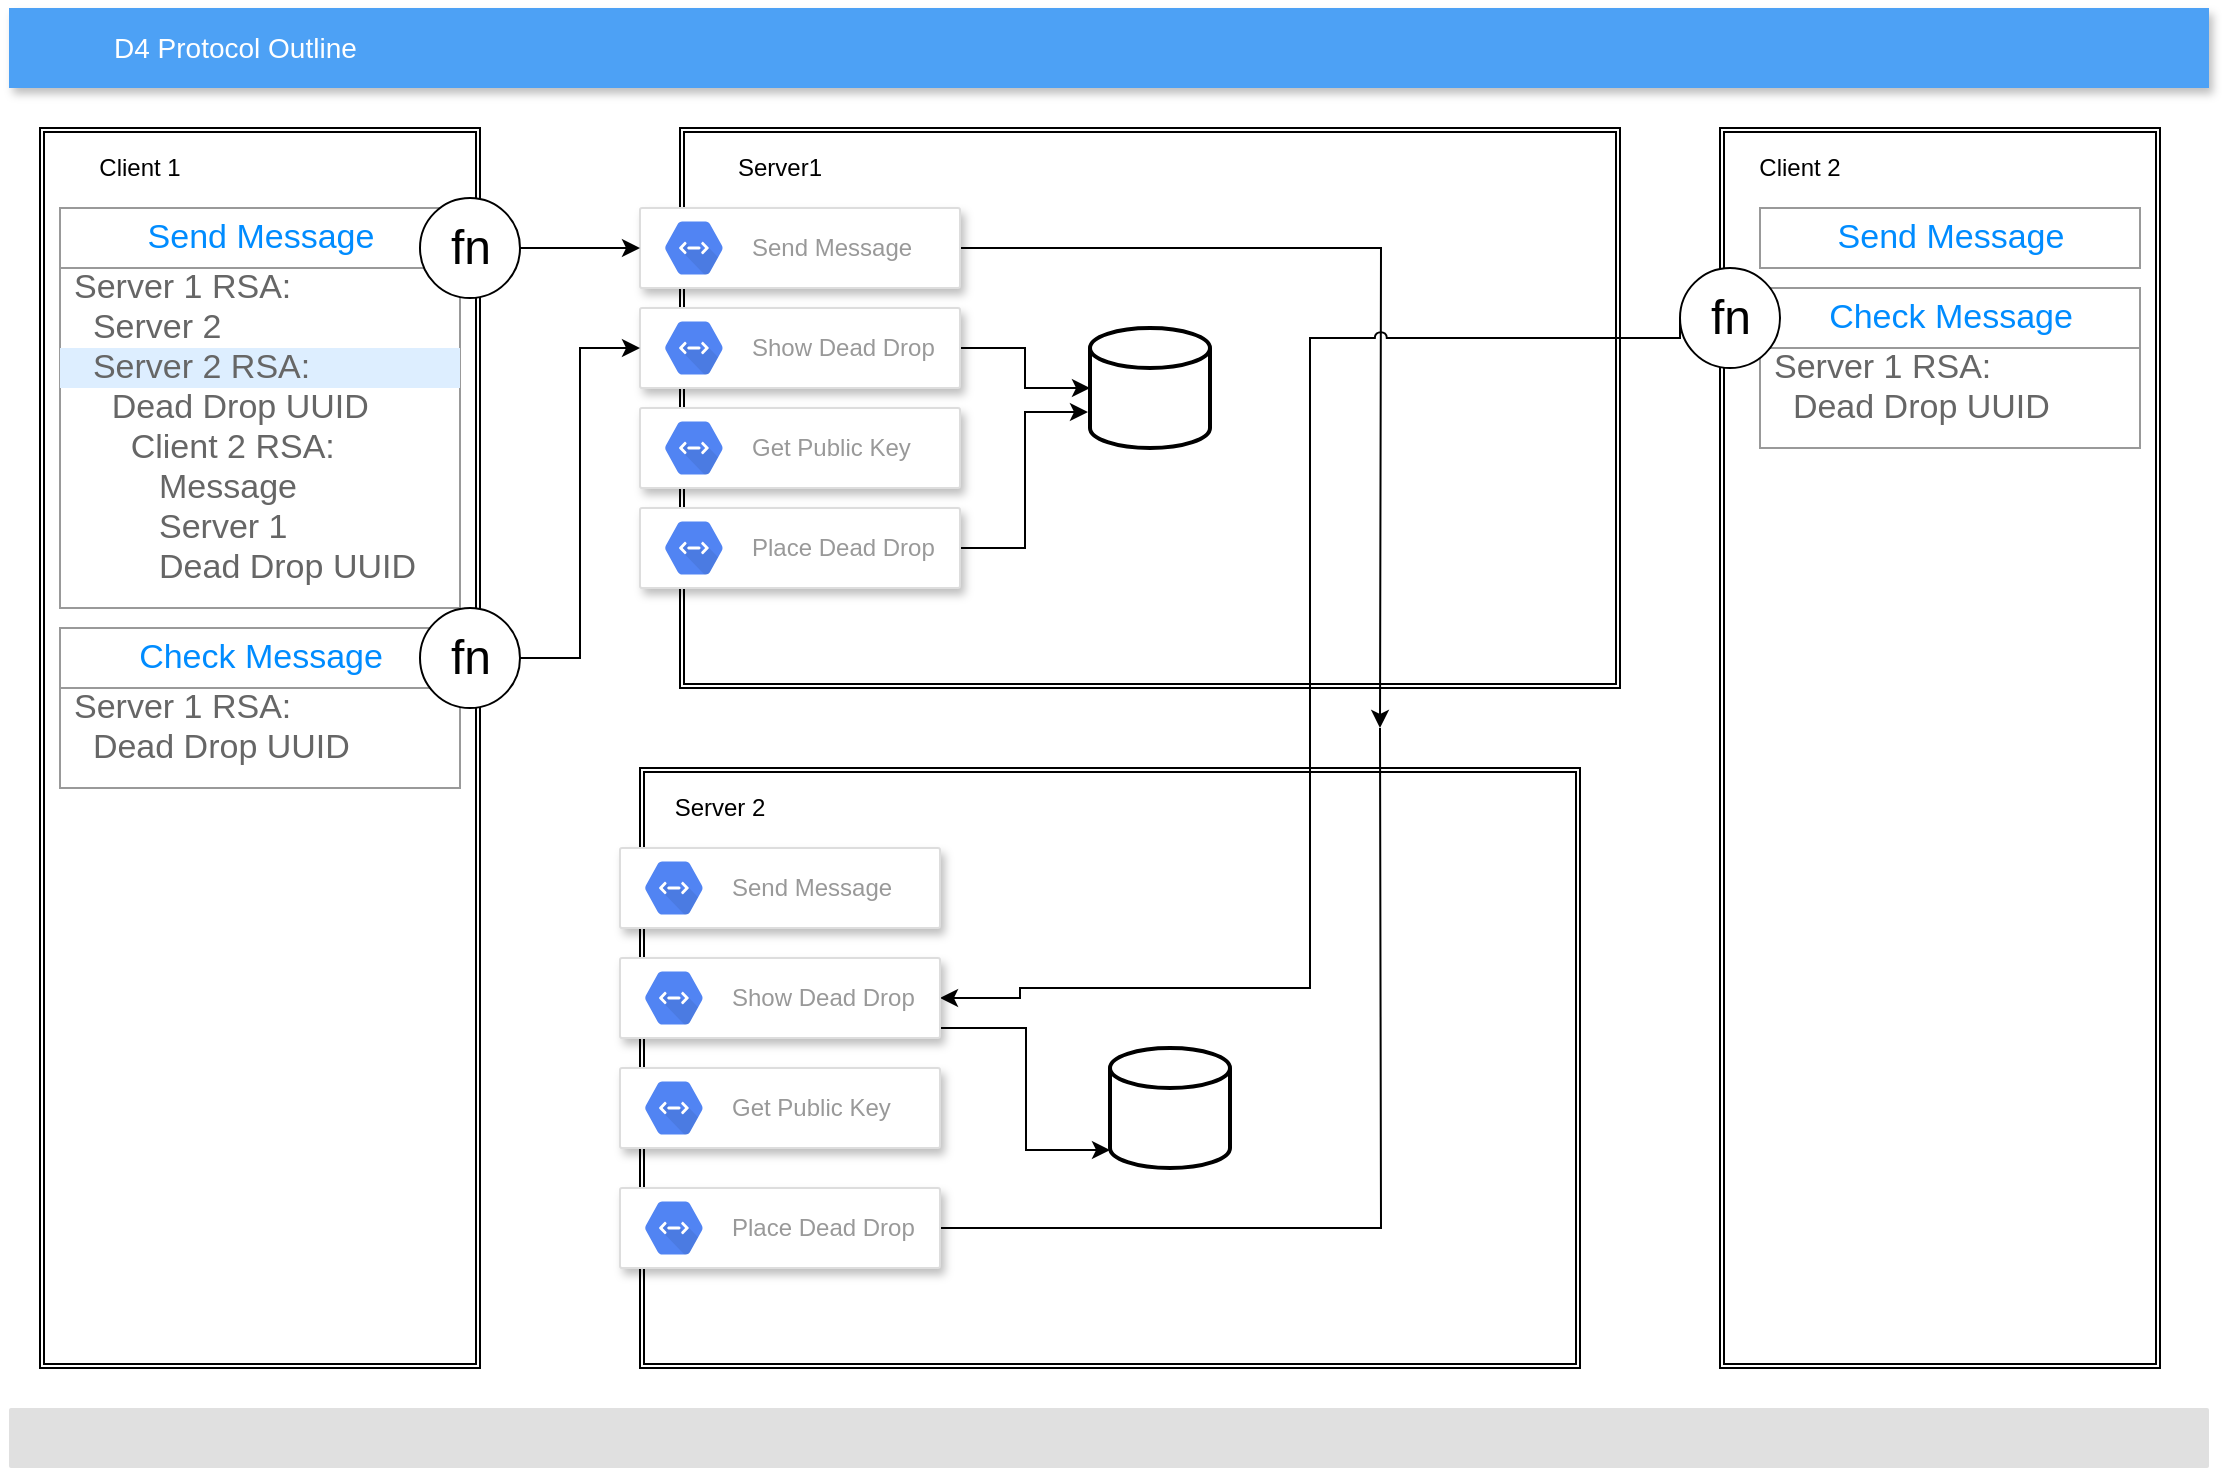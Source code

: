 <mxfile version="12.7.9" type="github">
  <diagram id="f106602c-feb2-e66a-4537-3a34d633f6aa" name="Page-1">
    <mxGraphModel dx="864" dy="776" grid="1" gridSize="10" guides="1" tooltips="1" connect="1" arrows="1" fold="1" page="1" pageScale="1" pageWidth="1169" pageHeight="827" background="#ffffff" math="0" shadow="0">
      <root>
        <mxCell id="0" />
        <mxCell id="1" parent="0" />
        <mxCell id="2" value="&lt;div&gt;D4 Protocol Outline&lt;/div&gt;" style="fillColor=#4DA1F5;strokeColor=none;shadow=1;gradientColor=none;fontSize=14;align=left;spacingLeft=50;fontColor=#ffffff;html=1;" parent="1" vertex="1">
          <mxGeometry x="34.5" y="40" width="1100" height="40" as="geometry" />
        </mxCell>
        <mxCell id="16" value="" style="rounded=1;absoluteArcSize=1;arcSize=2;html=1;strokeColor=none;gradientColor=none;shadow=0;dashed=0;strokeColor=none;fontSize=12;fontColor=#9E9E9E;align=left;verticalAlign=top;spacing=10;spacingTop=-4;fillColor=#E0E0E0;" parent="1" vertex="1">
          <mxGeometry x="34.5" y="740" width="1100" height="30" as="geometry" />
        </mxCell>
        <mxCell id="adgGO3WTwog3rF3tSFoA-414" value="" style="shape=ext;double=1;rounded=0;whiteSpace=wrap;html=1;" parent="1" vertex="1">
          <mxGeometry x="50" y="100" width="220" height="620" as="geometry" />
        </mxCell>
        <mxCell id="adgGO3WTwog3rF3tSFoA-416" value="" style="shape=ext;double=1;rounded=0;whiteSpace=wrap;html=1;" parent="1" vertex="1">
          <mxGeometry x="350" y="420" width="470" height="300" as="geometry" />
        </mxCell>
        <mxCell id="adgGO3WTwog3rF3tSFoA-417" value="" style="shape=ext;double=1;rounded=0;whiteSpace=wrap;html=1;" parent="1" vertex="1">
          <mxGeometry x="370" y="100" width="470" height="280" as="geometry" />
        </mxCell>
        <mxCell id="adgGO3WTwog3rF3tSFoA-418" value="" style="shape=ext;double=1;rounded=0;whiteSpace=wrap;html=1;" parent="1" vertex="1">
          <mxGeometry x="890" y="100" width="220" height="620" as="geometry" />
        </mxCell>
        <mxCell id="adgGO3WTwog3rF3tSFoA-419" value="Client 1" style="text;html=1;strokeColor=none;fillColor=none;align=center;verticalAlign=middle;whiteSpace=wrap;rounded=0;" parent="1" vertex="1">
          <mxGeometry x="70" y="110" width="60" height="20" as="geometry" />
        </mxCell>
        <mxCell id="adgGO3WTwog3rF3tSFoA-420" value="Server1" style="text;html=1;strokeColor=none;fillColor=none;align=center;verticalAlign=middle;whiteSpace=wrap;rounded=0;" parent="1" vertex="1">
          <mxGeometry x="390" y="110" width="60" height="20" as="geometry" />
        </mxCell>
        <mxCell id="adgGO3WTwog3rF3tSFoA-421" value="Server 2" style="text;html=1;strokeColor=none;fillColor=none;align=center;verticalAlign=middle;whiteSpace=wrap;rounded=0;" parent="1" vertex="1">
          <mxGeometry x="360" y="430" width="60" height="20" as="geometry" />
        </mxCell>
        <mxCell id="adgGO3WTwog3rF3tSFoA-422" value="Client 2" style="text;html=1;strokeColor=none;fillColor=none;align=center;verticalAlign=middle;whiteSpace=wrap;rounded=0;" parent="1" vertex="1">
          <mxGeometry x="900" y="110" width="60" height="20" as="geometry" />
        </mxCell>
        <mxCell id="adgGO3WTwog3rF3tSFoA-477" style="edgeStyle=orthogonalEdgeStyle;rounded=0;orthogonalLoop=1;jettySize=auto;html=1;elbow=vertical;jumpStyle=arc;jumpSize=12;" parent="1" source="adgGO3WTwog3rF3tSFoA-426" edge="1">
          <mxGeometry relative="1" as="geometry">
            <mxPoint x="720" y="400" as="targetPoint" />
          </mxGeometry>
        </mxCell>
        <mxCell id="adgGO3WTwog3rF3tSFoA-426" value="" style="strokeColor=#dddddd;shadow=1;strokeWidth=1;rounded=1;absoluteArcSize=1;arcSize=2;" parent="1" vertex="1">
          <mxGeometry x="350" y="140" width="160" height="40" as="geometry" />
        </mxCell>
        <mxCell id="adgGO3WTwog3rF3tSFoA-427" value="Send Message" style="dashed=0;connectable=0;html=1;fillColor=#5184F3;strokeColor=none;shape=mxgraph.gcp2.hexIcon;prIcon=cloud_endpoints;part=1;labelPosition=right;verticalLabelPosition=middle;align=left;verticalAlign=middle;spacingLeft=5;fontColor=#999999;fontSize=12;" parent="adgGO3WTwog3rF3tSFoA-426" vertex="1">
          <mxGeometry y="0.5" width="44" height="39" relative="1" as="geometry">
            <mxPoint x="5" y="-19.5" as="offset" />
          </mxGeometry>
        </mxCell>
        <mxCell id="adgGO3WTwog3rF3tSFoA-522" style="edgeStyle=orthogonalEdgeStyle;rounded=0;orthogonalLoop=1;jettySize=auto;html=1;entryX=0;entryY=0.5;entryDx=0;entryDy=0;entryPerimeter=0;endArrow=classic;endFill=1;" parent="1" source="adgGO3WTwog3rF3tSFoA-428" target="adgGO3WTwog3rF3tSFoA-520" edge="1">
          <mxGeometry relative="1" as="geometry" />
        </mxCell>
        <mxCell id="adgGO3WTwog3rF3tSFoA-428" value="" style="strokeColor=#dddddd;shadow=1;strokeWidth=1;rounded=1;absoluteArcSize=1;arcSize=2;" parent="1" vertex="1">
          <mxGeometry x="350" y="190" width="160" height="40" as="geometry" />
        </mxCell>
        <mxCell id="adgGO3WTwog3rF3tSFoA-429" value="Show Dead Drop" style="dashed=0;connectable=0;html=1;fillColor=#5184F3;strokeColor=none;shape=mxgraph.gcp2.hexIcon;prIcon=cloud_endpoints;part=1;labelPosition=right;verticalLabelPosition=middle;align=left;verticalAlign=middle;spacingLeft=5;fontColor=#999999;fontSize=12;" parent="adgGO3WTwog3rF3tSFoA-428" vertex="1">
          <mxGeometry y="0.5" width="44" height="39" relative="1" as="geometry">
            <mxPoint x="5" y="-19.5" as="offset" />
          </mxGeometry>
        </mxCell>
        <mxCell id="adgGO3WTwog3rF3tSFoA-430" value="" style="strokeColor=#dddddd;shadow=1;strokeWidth=1;rounded=1;absoluteArcSize=1;arcSize=2;" parent="1" vertex="1">
          <mxGeometry x="350" y="240" width="160" height="40" as="geometry" />
        </mxCell>
        <mxCell id="adgGO3WTwog3rF3tSFoA-431" value="Get Public Key" style="dashed=0;connectable=0;html=1;fillColor=#5184F3;strokeColor=none;shape=mxgraph.gcp2.hexIcon;prIcon=cloud_endpoints;part=1;labelPosition=right;verticalLabelPosition=middle;align=left;verticalAlign=middle;spacingLeft=5;fontColor=#999999;fontSize=12;" parent="adgGO3WTwog3rF3tSFoA-430" vertex="1">
          <mxGeometry y="0.5" width="44" height="39" relative="1" as="geometry">
            <mxPoint x="5" y="-19.5" as="offset" />
          </mxGeometry>
        </mxCell>
        <mxCell id="adgGO3WTwog3rF3tSFoA-523" style="edgeStyle=orthogonalEdgeStyle;rounded=0;orthogonalLoop=1;jettySize=auto;html=1;entryX=-0.017;entryY=0.7;entryDx=0;entryDy=0;entryPerimeter=0;endArrow=classic;endFill=1;" parent="1" source="adgGO3WTwog3rF3tSFoA-434" target="adgGO3WTwog3rF3tSFoA-520" edge="1">
          <mxGeometry relative="1" as="geometry" />
        </mxCell>
        <mxCell id="adgGO3WTwog3rF3tSFoA-434" value="" style="strokeColor=#dddddd;shadow=1;strokeWidth=1;rounded=1;absoluteArcSize=1;arcSize=2;" parent="1" vertex="1">
          <mxGeometry x="350" y="290" width="160" height="40" as="geometry" />
        </mxCell>
        <mxCell id="adgGO3WTwog3rF3tSFoA-435" value="Place Dead Drop" style="dashed=0;connectable=0;html=1;fillColor=#5184F3;strokeColor=none;shape=mxgraph.gcp2.hexIcon;prIcon=cloud_endpoints;part=1;labelPosition=right;verticalLabelPosition=middle;align=left;verticalAlign=middle;spacingLeft=5;fontColor=#999999;fontSize=12;" parent="adgGO3WTwog3rF3tSFoA-434" vertex="1">
          <mxGeometry y="0.5" width="44" height="39" relative="1" as="geometry">
            <mxPoint x="5" y="-19.5" as="offset" />
          </mxGeometry>
        </mxCell>
        <mxCell id="adgGO3WTwog3rF3tSFoA-453" style="edgeStyle=orthogonalEdgeStyle;rounded=0;orthogonalLoop=1;jettySize=auto;html=1;entryX=0;entryY=0.5;entryDx=0;entryDy=0;exitX=1;exitY=0.5;exitDx=0;exitDy=0;exitPerimeter=0;" parent="1" source="adgGO3WTwog3rF3tSFoA-525" target="adgGO3WTwog3rF3tSFoA-426" edge="1">
          <mxGeometry relative="1" as="geometry">
            <mxPoint x="307" y="165" as="sourcePoint" />
          </mxGeometry>
        </mxCell>
        <mxCell id="adgGO3WTwog3rF3tSFoA-468" style="edgeStyle=orthogonalEdgeStyle;rounded=0;orthogonalLoop=1;jettySize=auto;html=1;entryX=0;entryY=0.5;entryDx=0;entryDy=0;exitX=1;exitY=0.5;exitDx=0;exitDy=0;exitPerimeter=0;" parent="1" source="adgGO3WTwog3rF3tSFoA-526" target="adgGO3WTwog3rF3tSFoA-428" edge="1">
          <mxGeometry relative="1" as="geometry">
            <mxPoint x="307" y="375" as="sourcePoint" />
          </mxGeometry>
        </mxCell>
        <mxCell id="adgGO3WTwog3rF3tSFoA-519" style="edgeStyle=orthogonalEdgeStyle;rounded=0;orthogonalLoop=1;jettySize=auto;html=1;entryX=1;entryY=0.5;entryDx=0;entryDy=0;endArrow=classic;endFill=1;jumpStyle=arc;exitX=0;exitY=0.5;exitDx=0;exitDy=0;exitPerimeter=0;" parent="1" source="adgGO3WTwog3rF3tSFoA-527" target="adgGO3WTwog3rF3tSFoA-471" edge="1">
          <mxGeometry relative="1" as="geometry">
            <mxPoint x="863" y="205" as="sourcePoint" />
            <Array as="points">
              <mxPoint x="870" y="205" />
              <mxPoint x="685" y="205" />
              <mxPoint x="685" y="530" />
              <mxPoint x="540" y="530" />
              <mxPoint x="540" y="535" />
            </Array>
          </mxGeometry>
        </mxCell>
        <mxCell id="adgGO3WTwog3rF3tSFoA-439" value="" style="strokeWidth=1;shadow=0;dashed=0;align=center;html=1;shape=mxgraph.mockup.forms.rrect;rSize=0;strokeColor=#999999;fillColor=#ffffff;" parent="1" vertex="1">
          <mxGeometry x="60" y="140" width="200" height="200" as="geometry" />
        </mxCell>
        <mxCell id="adgGO3WTwog3rF3tSFoA-440" value="Send Message" style="strokeWidth=1;shadow=0;dashed=0;align=center;html=1;shape=mxgraph.mockup.forms.rrect;rSize=0;strokeColor=#999999;fontColor=#008cff;fontSize=17;fillColor=#ffffff;resizeWidth=1;" parent="adgGO3WTwog3rF3tSFoA-439" vertex="1">
          <mxGeometry width="200" height="30" relative="1" as="geometry" />
        </mxCell>
        <mxCell id="adgGO3WTwog3rF3tSFoA-441" value="&lt;div&gt;Server 1 RSA:&lt;/div&gt;" style="strokeWidth=1;shadow=0;dashed=0;align=center;html=1;shape=mxgraph.mockup.forms.anchor;fontSize=17;fontColor=#666666;align=left;spacingLeft=5;resizeWidth=1;" parent="adgGO3WTwog3rF3tSFoA-439" vertex="1">
          <mxGeometry width="200" height="20" relative="1" as="geometry">
            <mxPoint y="30" as="offset" />
          </mxGeometry>
        </mxCell>
        <mxCell id="adgGO3WTwog3rF3tSFoA-442" value="&amp;nbsp; Server 2" style="strokeWidth=1;shadow=0;dashed=0;align=center;html=1;shape=mxgraph.mockup.forms.anchor;fontSize=17;fontColor=#666666;align=left;spacingLeft=5;resizeWidth=1;" parent="adgGO3WTwog3rF3tSFoA-439" vertex="1">
          <mxGeometry width="200" height="20" relative="1" as="geometry">
            <mxPoint y="50" as="offset" />
          </mxGeometry>
        </mxCell>
        <mxCell id="adgGO3WTwog3rF3tSFoA-443" value="&amp;nbsp; Server 2 RSA:" style="strokeWidth=1;shadow=0;dashed=0;align=center;html=1;shape=mxgraph.mockup.forms.rrect;rSize=0;fontSize=17;fontColor=#666666;align=left;spacingLeft=5;fillColor=#ddeeff;strokeColor=none;resizeWidth=1;" parent="adgGO3WTwog3rF3tSFoA-439" vertex="1">
          <mxGeometry width="200" height="20" relative="1" as="geometry">
            <mxPoint y="70" as="offset" />
          </mxGeometry>
        </mxCell>
        <mxCell id="adgGO3WTwog3rF3tSFoA-444" value="&amp;nbsp;&amp;nbsp;&amp;nbsp;&amp;nbsp;&amp;nbsp; Client 2 RSA:" style="strokeWidth=1;shadow=0;dashed=0;align=center;html=1;shape=mxgraph.mockup.forms.anchor;fontSize=17;fontColor=#666666;align=left;spacingLeft=5;resizeWidth=1;" parent="adgGO3WTwog3rF3tSFoA-439" vertex="1">
          <mxGeometry width="200" height="20" relative="1" as="geometry">
            <mxPoint y="110" as="offset" />
          </mxGeometry>
        </mxCell>
        <mxCell id="adgGO3WTwog3rF3tSFoA-447" value="&amp;nbsp;&amp;nbsp;&amp;nbsp; Dead Drop UUID" style="strokeWidth=1;shadow=0;dashed=0;align=center;html=1;shape=mxgraph.mockup.forms.anchor;fontSize=17;fontColor=#666666;align=left;spacingLeft=5;resizeWidth=1;" parent="adgGO3WTwog3rF3tSFoA-439" vertex="1">
          <mxGeometry y="-20" width="200" height="20" as="geometry">
            <mxPoint y="110" as="offset" />
          </mxGeometry>
        </mxCell>
        <mxCell id="adgGO3WTwog3rF3tSFoA-448" value="&amp;nbsp;&amp;nbsp;&amp;nbsp;&amp;nbsp;&amp;nbsp;&amp;nbsp;&amp;nbsp;&amp;nbsp; Message" style="strokeWidth=1;shadow=0;dashed=0;align=center;html=1;shape=mxgraph.mockup.forms.anchor;fontSize=17;fontColor=#666666;align=left;spacingLeft=5;resizeWidth=1;" parent="adgGO3WTwog3rF3tSFoA-439" vertex="1">
          <mxGeometry y="20" width="200" height="20" as="geometry">
            <mxPoint y="110" as="offset" />
          </mxGeometry>
        </mxCell>
        <mxCell id="adgGO3WTwog3rF3tSFoA-449" value="&amp;nbsp;&amp;nbsp;&amp;nbsp;&amp;nbsp;&amp;nbsp;&amp;nbsp;&amp;nbsp;&amp;nbsp; Server 1" style="strokeWidth=1;shadow=0;dashed=0;align=center;html=1;shape=mxgraph.mockup.forms.anchor;fontSize=17;fontColor=#666666;align=left;spacingLeft=5;resizeWidth=1;" parent="adgGO3WTwog3rF3tSFoA-439" vertex="1">
          <mxGeometry y="40" width="200" height="20" as="geometry">
            <mxPoint y="110" as="offset" />
          </mxGeometry>
        </mxCell>
        <mxCell id="adgGO3WTwog3rF3tSFoA-450" value="&amp;nbsp;&amp;nbsp;&amp;nbsp;&amp;nbsp;&amp;nbsp;&amp;nbsp;&amp;nbsp;&amp;nbsp; Dead Drop UUID" style="strokeWidth=1;shadow=0;dashed=0;align=center;html=1;shape=mxgraph.mockup.forms.anchor;fontSize=17;fontColor=#666666;align=left;spacingLeft=5;resizeWidth=1;" parent="adgGO3WTwog3rF3tSFoA-439" vertex="1">
          <mxGeometry y="60" width="200" height="20" as="geometry">
            <mxPoint y="110" as="offset" />
          </mxGeometry>
        </mxCell>
        <mxCell id="adgGO3WTwog3rF3tSFoA-445" value="" style="strokeWidth=1;shadow=0;dashed=0;align=center;html=1;shape=mxgraph.mockup.forms.anchor;fontSize=17;fontColor=#666666;align=left;spacingLeft=5;resizeWidth=1;" parent="1" vertex="1">
          <mxGeometry x="90" y="240" width="150" height="20" as="geometry">
            <mxPoint y="90" as="offset" />
          </mxGeometry>
        </mxCell>
        <mxCell id="adgGO3WTwog3rF3tSFoA-458" value="" style="strokeWidth=1;shadow=0;dashed=0;align=center;html=1;shape=mxgraph.mockup.forms.rrect;rSize=0;strokeColor=#999999;fillColor=#ffffff;" parent="1" vertex="1">
          <mxGeometry x="60" y="350" width="200" height="80" as="geometry" />
        </mxCell>
        <mxCell id="adgGO3WTwog3rF3tSFoA-459" value="Check Message" style="strokeWidth=1;shadow=0;dashed=0;align=center;html=1;shape=mxgraph.mockup.forms.rrect;rSize=0;strokeColor=#999999;fontColor=#008cff;fontSize=17;fillColor=#ffffff;resizeWidth=1;" parent="adgGO3WTwog3rF3tSFoA-458" vertex="1">
          <mxGeometry width="200" height="30" relative="1" as="geometry" />
        </mxCell>
        <mxCell id="adgGO3WTwog3rF3tSFoA-460" value="&lt;div&gt;Server 1 RSA:&lt;/div&gt;" style="strokeWidth=1;shadow=0;dashed=0;align=center;html=1;shape=mxgraph.mockup.forms.anchor;fontSize=17;fontColor=#666666;align=left;spacingLeft=5;resizeWidth=1;" parent="adgGO3WTwog3rF3tSFoA-458" vertex="1">
          <mxGeometry width="200" height="20" relative="1" as="geometry">
            <mxPoint y="30" as="offset" />
          </mxGeometry>
        </mxCell>
        <mxCell id="adgGO3WTwog3rF3tSFoA-461" value="&amp;nbsp; Dead Drop UUID" style="strokeWidth=1;shadow=0;dashed=0;align=center;html=1;shape=mxgraph.mockup.forms.anchor;fontSize=17;fontColor=#666666;align=left;spacingLeft=5;resizeWidth=1;" parent="adgGO3WTwog3rF3tSFoA-458" vertex="1">
          <mxGeometry width="200" height="20" relative="1" as="geometry">
            <mxPoint y="50" as="offset" />
          </mxGeometry>
        </mxCell>
        <mxCell id="adgGO3WTwog3rF3tSFoA-469" value="" style="strokeColor=#dddddd;shadow=1;strokeWidth=1;rounded=1;absoluteArcSize=1;arcSize=2;" parent="1" vertex="1">
          <mxGeometry x="340" y="460" width="160" height="40" as="geometry" />
        </mxCell>
        <mxCell id="adgGO3WTwog3rF3tSFoA-470" value="Send Message" style="dashed=0;connectable=0;html=1;fillColor=#5184F3;strokeColor=none;shape=mxgraph.gcp2.hexIcon;prIcon=cloud_endpoints;part=1;labelPosition=right;verticalLabelPosition=middle;align=left;verticalAlign=middle;spacingLeft=5;fontColor=#999999;fontSize=12;" parent="adgGO3WTwog3rF3tSFoA-469" vertex="1">
          <mxGeometry y="0.5" width="44" height="39" relative="1" as="geometry">
            <mxPoint x="5" y="-19.5" as="offset" />
          </mxGeometry>
        </mxCell>
        <mxCell id="adgGO3WTwog3rF3tSFoA-524" style="edgeStyle=orthogonalEdgeStyle;rounded=0;orthogonalLoop=1;jettySize=auto;html=1;entryX=0;entryY=0.85;entryDx=0;entryDy=0;entryPerimeter=0;endArrow=classic;endFill=1;" parent="1" source="adgGO3WTwog3rF3tSFoA-471" target="adgGO3WTwog3rF3tSFoA-521" edge="1">
          <mxGeometry relative="1" as="geometry">
            <Array as="points">
              <mxPoint x="543" y="550" />
              <mxPoint x="543" y="611" />
            </Array>
          </mxGeometry>
        </mxCell>
        <mxCell id="adgGO3WTwog3rF3tSFoA-471" value="" style="strokeColor=#dddddd;shadow=1;strokeWidth=1;rounded=1;absoluteArcSize=1;arcSize=2;" parent="1" vertex="1">
          <mxGeometry x="340" y="515" width="160" height="40" as="geometry" />
        </mxCell>
        <mxCell id="adgGO3WTwog3rF3tSFoA-472" value="&lt;div&gt;Show Dead Drop&lt;/div&gt;" style="dashed=0;connectable=0;html=1;fillColor=#5184F3;strokeColor=none;shape=mxgraph.gcp2.hexIcon;prIcon=cloud_endpoints;part=1;labelPosition=right;verticalLabelPosition=middle;align=left;verticalAlign=middle;spacingLeft=5;fontColor=#999999;fontSize=12;" parent="adgGO3WTwog3rF3tSFoA-471" vertex="1">
          <mxGeometry y="0.5" width="44" height="39" relative="1" as="geometry">
            <mxPoint x="5" y="-19.5" as="offset" />
          </mxGeometry>
        </mxCell>
        <mxCell id="adgGO3WTwog3rF3tSFoA-473" value="" style="strokeColor=#dddddd;shadow=1;strokeWidth=1;rounded=1;absoluteArcSize=1;arcSize=2;" parent="1" vertex="1">
          <mxGeometry x="340" y="570" width="160" height="40" as="geometry" />
        </mxCell>
        <mxCell id="adgGO3WTwog3rF3tSFoA-474" value="Get Public Key" style="dashed=0;connectable=0;html=1;fillColor=#5184F3;strokeColor=none;shape=mxgraph.gcp2.hexIcon;prIcon=cloud_endpoints;part=1;labelPosition=right;verticalLabelPosition=middle;align=left;verticalAlign=middle;spacingLeft=5;fontColor=#999999;fontSize=12;" parent="adgGO3WTwog3rF3tSFoA-473" vertex="1">
          <mxGeometry y="0.5" width="44" height="39" relative="1" as="geometry">
            <mxPoint x="5" y="-19.5" as="offset" />
          </mxGeometry>
        </mxCell>
        <mxCell id="adgGO3WTwog3rF3tSFoA-478" style="edgeStyle=orthogonalEdgeStyle;orthogonalLoop=1;jettySize=auto;html=1;rounded=0;endArrow=none;endFill=0;" parent="1" source="adgGO3WTwog3rF3tSFoA-475" edge="1">
          <mxGeometry relative="1" as="geometry">
            <mxPoint x="720" y="400" as="targetPoint" />
          </mxGeometry>
        </mxCell>
        <mxCell id="adgGO3WTwog3rF3tSFoA-475" value="" style="strokeColor=#dddddd;shadow=1;strokeWidth=1;rounded=1;absoluteArcSize=1;arcSize=2;" parent="1" vertex="1">
          <mxGeometry x="340" y="630" width="160" height="40" as="geometry" />
        </mxCell>
        <mxCell id="adgGO3WTwog3rF3tSFoA-476" value="Place Dead Drop" style="dashed=0;connectable=0;html=1;fillColor=#5184F3;strokeColor=none;shape=mxgraph.gcp2.hexIcon;prIcon=cloud_endpoints;part=1;labelPosition=right;verticalLabelPosition=middle;align=left;verticalAlign=middle;spacingLeft=5;fontColor=#999999;fontSize=12;" parent="adgGO3WTwog3rF3tSFoA-475" vertex="1">
          <mxGeometry y="0.5" width="44" height="39" relative="1" as="geometry">
            <mxPoint x="5" y="-19.5" as="offset" />
          </mxGeometry>
        </mxCell>
        <mxCell id="adgGO3WTwog3rF3tSFoA-479" value="" style="strokeWidth=1;shadow=0;dashed=0;align=center;html=1;shape=mxgraph.mockup.forms.rrect;rSize=0;strokeColor=#999999;fillColor=#ffffff;" parent="1" vertex="1">
          <mxGeometry x="910" y="180" width="190" height="80" as="geometry" />
        </mxCell>
        <mxCell id="adgGO3WTwog3rF3tSFoA-480" value="Check Message" style="strokeWidth=1;shadow=0;dashed=0;align=center;html=1;shape=mxgraph.mockup.forms.rrect;rSize=0;strokeColor=#999999;fontColor=#008cff;fontSize=17;fillColor=#ffffff;resizeWidth=1;" parent="adgGO3WTwog3rF3tSFoA-479" vertex="1">
          <mxGeometry width="190" height="30" relative="1" as="geometry" />
        </mxCell>
        <mxCell id="adgGO3WTwog3rF3tSFoA-481" value="&lt;div&gt;Server 1 RSA:&lt;/div&gt;" style="strokeWidth=1;shadow=0;dashed=0;align=center;html=1;shape=mxgraph.mockup.forms.anchor;fontSize=17;fontColor=#666666;align=left;spacingLeft=5;resizeWidth=1;" parent="adgGO3WTwog3rF3tSFoA-479" vertex="1">
          <mxGeometry width="190" height="20" relative="1" as="geometry">
            <mxPoint y="30" as="offset" />
          </mxGeometry>
        </mxCell>
        <mxCell id="adgGO3WTwog3rF3tSFoA-482" value="&amp;nbsp; Dead Drop UUID" style="strokeWidth=1;shadow=0;dashed=0;align=center;html=1;shape=mxgraph.mockup.forms.anchor;fontSize=17;fontColor=#666666;align=left;spacingLeft=5;resizeWidth=1;" parent="adgGO3WTwog3rF3tSFoA-479" vertex="1">
          <mxGeometry width="190" height="20" relative="1" as="geometry">
            <mxPoint y="50" as="offset" />
          </mxGeometry>
        </mxCell>
        <mxCell id="adgGO3WTwog3rF3tSFoA-513" value="" style="strokeWidth=1;shadow=0;dashed=0;align=center;html=1;shape=mxgraph.mockup.forms.rrect;rSize=0;strokeColor=#999999;fillColor=#ffffff;" parent="1" vertex="1">
          <mxGeometry x="910" y="140" width="190" height="30" as="geometry" />
        </mxCell>
        <mxCell id="adgGO3WTwog3rF3tSFoA-514" value="Send Message" style="strokeWidth=1;shadow=0;dashed=0;align=center;html=1;shape=mxgraph.mockup.forms.rrect;rSize=0;strokeColor=#999999;fontColor=#008cff;fontSize=17;fillColor=#ffffff;resizeWidth=1;" parent="adgGO3WTwog3rF3tSFoA-513" vertex="1">
          <mxGeometry width="190" height="30" relative="1" as="geometry" />
        </mxCell>
        <mxCell id="adgGO3WTwog3rF3tSFoA-515" value="" style="strokeWidth=1;shadow=0;dashed=0;align=center;html=1;shape=mxgraph.mockup.forms.anchor;fontSize=17;fontColor=#666666;align=left;spacingLeft=5;resizeWidth=1;" parent="adgGO3WTwog3rF3tSFoA-513" vertex="1">
          <mxGeometry width="190" height="20" relative="1" as="geometry">
            <mxPoint y="30" as="offset" />
          </mxGeometry>
        </mxCell>
        <mxCell id="adgGO3WTwog3rF3tSFoA-516" value="" style="strokeWidth=1;shadow=0;dashed=0;align=center;html=1;shape=mxgraph.mockup.forms.anchor;fontSize=17;fontColor=#666666;align=left;spacingLeft=5;resizeWidth=1;" parent="adgGO3WTwog3rF3tSFoA-513" vertex="1">
          <mxGeometry width="190" height="20" relative="1" as="geometry">
            <mxPoint y="50" as="offset" />
          </mxGeometry>
        </mxCell>
        <mxCell id="adgGO3WTwog3rF3tSFoA-517" value="" style="strokeWidth=1;shadow=0;dashed=0;align=center;html=1;shape=mxgraph.mockup.forms.rrect;rSize=0;fontSize=17;fontColor=#666666;align=left;spacingLeft=5;fillColor=#ddeeff;strokeColor=none;resizeWidth=1;" parent="adgGO3WTwog3rF3tSFoA-513" vertex="1">
          <mxGeometry height="20" relative="1" as="geometry">
            <mxPoint x="190" y="70" as="offset" />
          </mxGeometry>
        </mxCell>
        <mxCell id="adgGO3WTwog3rF3tSFoA-518" value="" style="strokeWidth=1;shadow=0;dashed=0;align=center;html=1;shape=mxgraph.mockup.forms.anchor;fontSize=17;fontColor=#666666;align=left;spacingLeft=5;resizeWidth=1;" parent="adgGO3WTwog3rF3tSFoA-513" vertex="1">
          <mxGeometry width="190" height="20" relative="1" as="geometry">
            <mxPoint y="90" as="offset" />
          </mxGeometry>
        </mxCell>
        <mxCell id="adgGO3WTwog3rF3tSFoA-520" value="" style="strokeWidth=2;html=1;shape=mxgraph.flowchart.database;whiteSpace=wrap;" parent="1" vertex="1">
          <mxGeometry x="575" y="200" width="60" height="60" as="geometry" />
        </mxCell>
        <mxCell id="adgGO3WTwog3rF3tSFoA-521" value="" style="strokeWidth=2;html=1;shape=mxgraph.flowchart.database;whiteSpace=wrap;" parent="1" vertex="1">
          <mxGeometry x="585" y="560" width="60" height="60" as="geometry" />
        </mxCell>
        <mxCell id="adgGO3WTwog3rF3tSFoA-525" value="fn" style="shape=mxgraph.electrical.abstract.function;html=1;shadow=0;dashed=0;align=center;strokeWidth=1;fontSize=24" parent="1" vertex="1">
          <mxGeometry x="240" y="135" width="50" height="50" as="geometry" />
        </mxCell>
        <mxCell id="adgGO3WTwog3rF3tSFoA-526" value="fn" style="shape=mxgraph.electrical.abstract.function;html=1;shadow=0;dashed=0;align=center;strokeWidth=1;fontSize=24" parent="1" vertex="1">
          <mxGeometry x="240" y="340" width="50" height="50" as="geometry" />
        </mxCell>
        <mxCell id="adgGO3WTwog3rF3tSFoA-527" value="fn" style="shape=mxgraph.electrical.abstract.function;html=1;shadow=0;dashed=0;align=center;strokeWidth=1;fontSize=24" parent="1" vertex="1">
          <mxGeometry x="870" y="170" width="50" height="50" as="geometry" />
        </mxCell>
      </root>
    </mxGraphModel>
  </diagram>
</mxfile>
